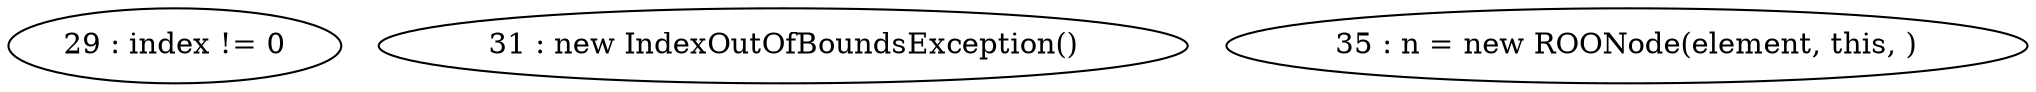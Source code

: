 digraph G {
"29 : index != 0"
"31 : new IndexOutOfBoundsException()"
"35 : n = new ROONode(element, this, )"
}